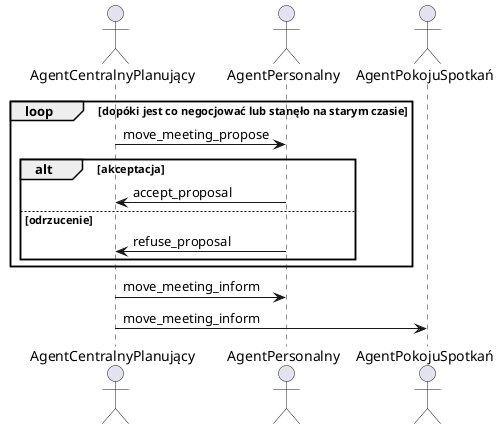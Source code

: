 @startuml
actor AgentCentralnyPlanujący
actor AgentPersonalny
actor AgentPokojuSpotkań

loop dopóki jest co negocjować lub stanęło na starym czasie
	AgentCentralnyPlanujący->AgentPersonalny: move_meeting_propose

	alt akceptacja	
		AgentPersonalny -> AgentCentralnyPlanujący: accept_proposal
	else odrzucenie
		AgentPersonalny -> AgentCentralnyPlanujący: refuse_proposal
	end
end

AgentCentralnyPlanujący -> AgentPersonalny: move_meeting_inform
AgentCentralnyPlanujący -> AgentPokojuSpotkań: move_meeting_inform
@enduml